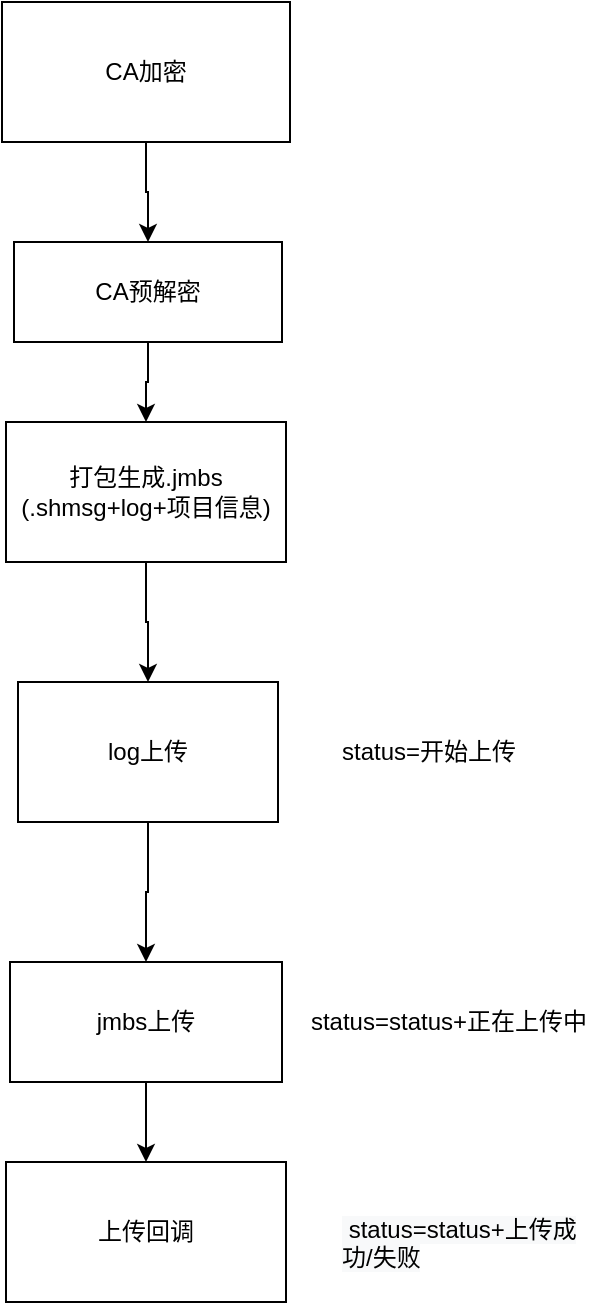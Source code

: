 <mxfile version="15.5.0" type="github">
  <diagram id="RLLwH_KNl7H4uIzVYNMF" name="Page-1">
    <mxGraphModel dx="788" dy="512" grid="1" gridSize="10" guides="1" tooltips="1" connect="1" arrows="1" fold="1" page="1" pageScale="1" pageWidth="827" pageHeight="1169" math="0" shadow="0">
      <root>
        <mxCell id="0" />
        <mxCell id="1" parent="0" />
        <mxCell id="Go2RED_EbZ0aivkY_b7x-6" style="edgeStyle=orthogonalEdgeStyle;rounded=0;orthogonalLoop=1;jettySize=auto;html=1;entryX=0.5;entryY=0;entryDx=0;entryDy=0;" edge="1" parent="1" source="Go2RED_EbZ0aivkY_b7x-1" target="Go2RED_EbZ0aivkY_b7x-2">
          <mxGeometry relative="1" as="geometry" />
        </mxCell>
        <mxCell id="Go2RED_EbZ0aivkY_b7x-1" value="CA加密" style="rounded=0;whiteSpace=wrap;html=1;" vertex="1" parent="1">
          <mxGeometry x="272" y="20" width="144" height="70" as="geometry" />
        </mxCell>
        <mxCell id="Go2RED_EbZ0aivkY_b7x-24" style="edgeStyle=orthogonalEdgeStyle;rounded=0;orthogonalLoop=1;jettySize=auto;html=1;" edge="1" parent="1" source="Go2RED_EbZ0aivkY_b7x-2" target="Go2RED_EbZ0aivkY_b7x-3">
          <mxGeometry relative="1" as="geometry" />
        </mxCell>
        <mxCell id="Go2RED_EbZ0aivkY_b7x-2" value="CA预解密" style="rounded=0;whiteSpace=wrap;html=1;" vertex="1" parent="1">
          <mxGeometry x="278" y="140" width="134" height="50" as="geometry" />
        </mxCell>
        <mxCell id="Go2RED_EbZ0aivkY_b7x-21" style="edgeStyle=orthogonalEdgeStyle;rounded=0;orthogonalLoop=1;jettySize=auto;html=1;entryX=0.5;entryY=0;entryDx=0;entryDy=0;" edge="1" parent="1" source="Go2RED_EbZ0aivkY_b7x-3" target="Go2RED_EbZ0aivkY_b7x-9">
          <mxGeometry relative="1" as="geometry" />
        </mxCell>
        <mxCell id="Go2RED_EbZ0aivkY_b7x-3" value="打包生成.jmbs&lt;br&gt;(.shmsg+log+项目信息)" style="rounded=0;whiteSpace=wrap;html=1;" vertex="1" parent="1">
          <mxGeometry x="274" y="230" width="140" height="70" as="geometry" />
        </mxCell>
        <mxCell id="Go2RED_EbZ0aivkY_b7x-23" value="" style="edgeStyle=orthogonalEdgeStyle;rounded=0;orthogonalLoop=1;jettySize=auto;html=1;" edge="1" parent="1" source="Go2RED_EbZ0aivkY_b7x-5" target="Go2RED_EbZ0aivkY_b7x-15">
          <mxGeometry relative="1" as="geometry" />
        </mxCell>
        <mxCell id="Go2RED_EbZ0aivkY_b7x-5" value="jmbs上传" style="rounded=0;whiteSpace=wrap;html=1;" vertex="1" parent="1">
          <mxGeometry x="276" y="500" width="136" height="60" as="geometry" />
        </mxCell>
        <mxCell id="Go2RED_EbZ0aivkY_b7x-22" style="edgeStyle=orthogonalEdgeStyle;rounded=0;orthogonalLoop=1;jettySize=auto;html=1;entryX=0.5;entryY=0;entryDx=0;entryDy=0;" edge="1" parent="1" source="Go2RED_EbZ0aivkY_b7x-9" target="Go2RED_EbZ0aivkY_b7x-5">
          <mxGeometry relative="1" as="geometry" />
        </mxCell>
        <mxCell id="Go2RED_EbZ0aivkY_b7x-9" value="log上传" style="rounded=0;whiteSpace=wrap;html=1;" vertex="1" parent="1">
          <mxGeometry x="280" y="360" width="130" height="70" as="geometry" />
        </mxCell>
        <mxCell id="Go2RED_EbZ0aivkY_b7x-10" value="&amp;nbsp;status=开始上传&amp;nbsp;" style="text;html=1;align=center;verticalAlign=middle;resizable=0;points=[];autosize=1;strokeColor=none;fillColor=none;" vertex="1" parent="1">
          <mxGeometry x="430" y="385" width="110" height="20" as="geometry" />
        </mxCell>
        <mxCell id="Go2RED_EbZ0aivkY_b7x-14" value="&lt;span style=&quot;font-family: &amp;#34;helvetica&amp;#34;&quot;&gt;status=status+&lt;/span&gt;正在上传中" style="text;html=1;align=center;verticalAlign=middle;resizable=0;points=[];autosize=1;strokeColor=none;fillColor=none;" vertex="1" parent="1">
          <mxGeometry x="420" y="520" width="150" height="20" as="geometry" />
        </mxCell>
        <mxCell id="Go2RED_EbZ0aivkY_b7x-15" value="上传回调" style="rounded=0;whiteSpace=wrap;html=1;" vertex="1" parent="1">
          <mxGeometry x="274" y="600" width="140" height="70" as="geometry" />
        </mxCell>
        <mxCell id="Go2RED_EbZ0aivkY_b7x-17" value="&lt;span style=&quot;color: rgb(0 , 0 , 0) ; font-family: &amp;#34;helvetica&amp;#34; ; font-size: 12px ; font-style: normal ; font-weight: 400 ; letter-spacing: normal ; text-align: center ; text-indent: 0px ; text-transform: none ; word-spacing: 0px ; background-color: rgb(248 , 249 , 250) ; display: inline ; float: none&quot;&gt;&amp;nbsp;status=status+上传成功/失败&lt;/span&gt;" style="text;whiteSpace=wrap;html=1;" vertex="1" parent="1">
          <mxGeometry x="440" y="620" width="130" height="30" as="geometry" />
        </mxCell>
      </root>
    </mxGraphModel>
  </diagram>
</mxfile>
